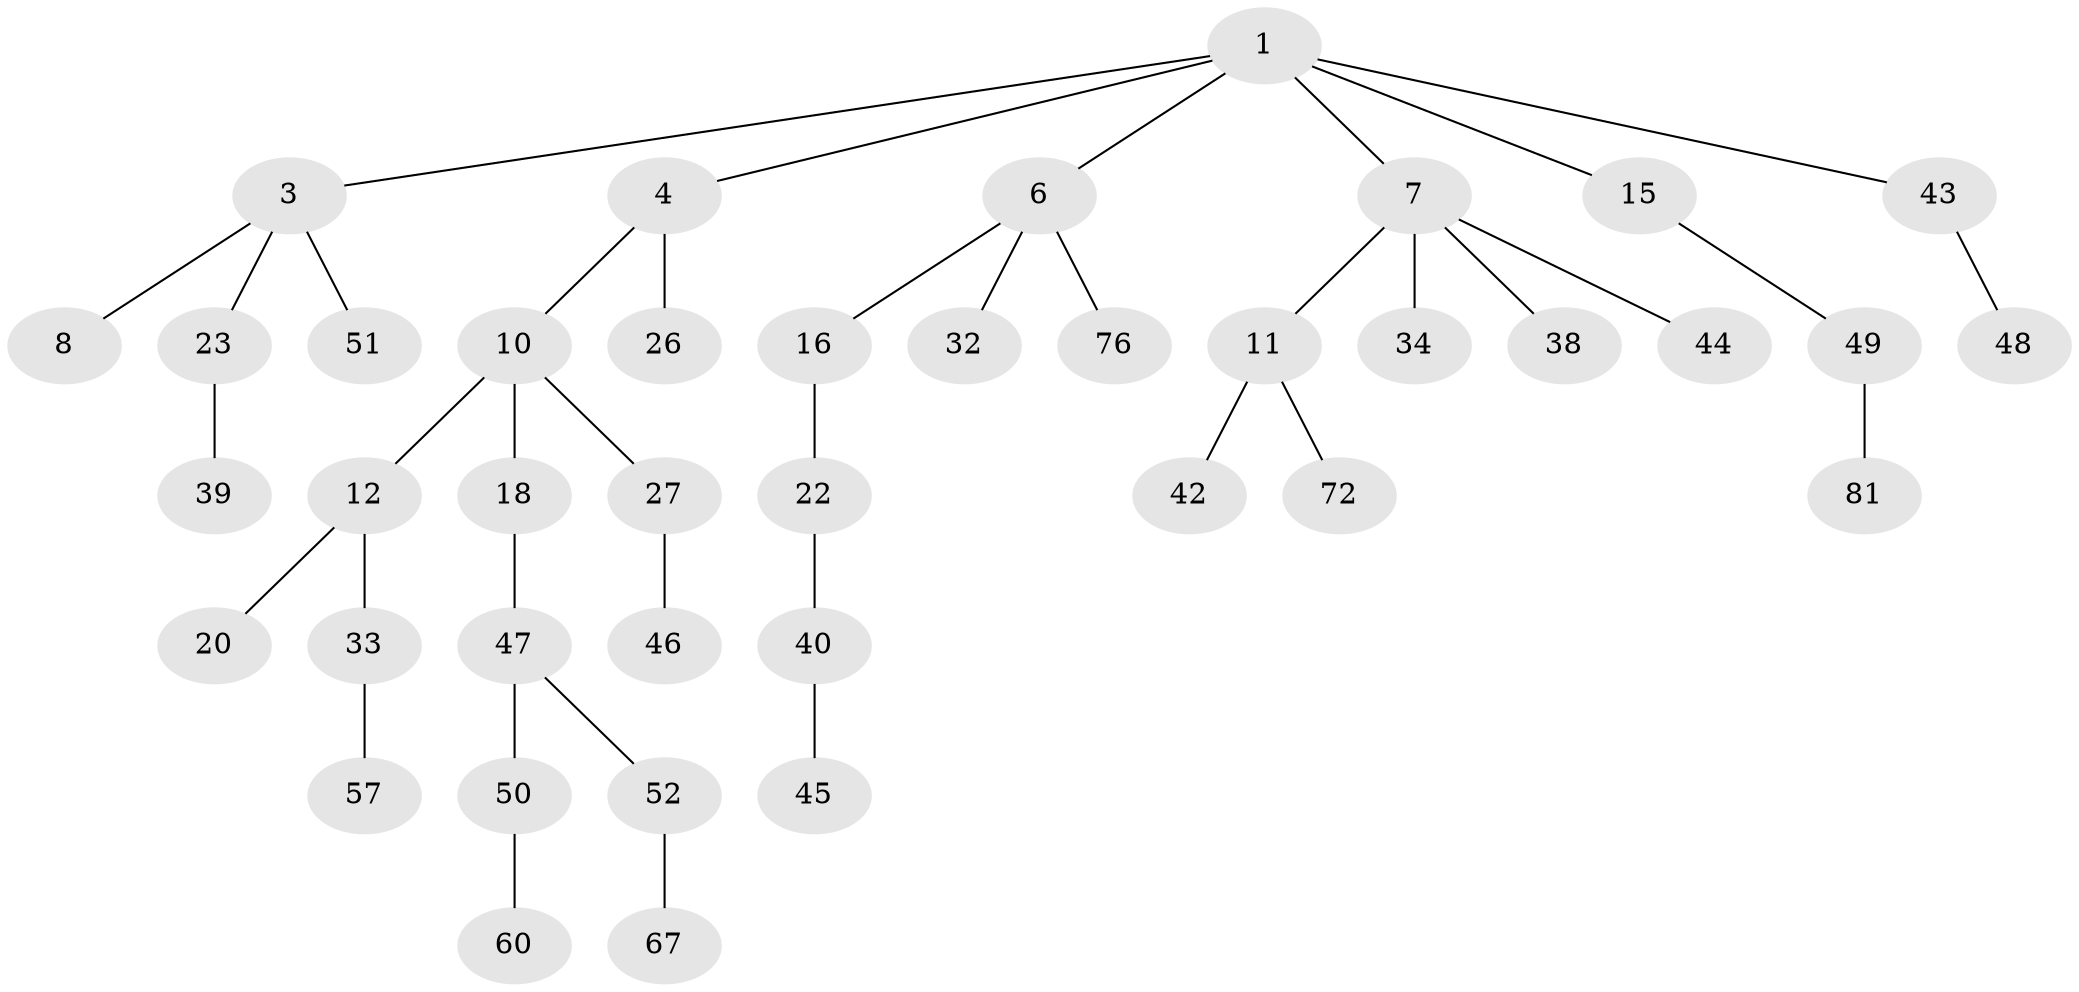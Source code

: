 // original degree distribution, {4: 0.07407407407407407, 5: 0.024691358024691357, 2: 0.345679012345679, 3: 0.12345679012345678, 6: 0.012345679012345678, 1: 0.41975308641975306}
// Generated by graph-tools (version 1.1) at 2025/19/03/04/25 18:19:06]
// undirected, 40 vertices, 39 edges
graph export_dot {
graph [start="1"]
  node [color=gray90,style=filled];
  1 [super="+2"];
  3 [super="+9"];
  4 [super="+5"];
  6 [super="+14+59"];
  7 [super="+35+21+37"];
  8 [super="+17"];
  10 [super="+24+13"];
  11 [super="+54+29"];
  12;
  15;
  16 [super="+19"];
  18;
  20;
  22 [super="+31"];
  23 [super="+36+53"];
  26;
  27;
  32 [super="+80+55"];
  33;
  34 [super="+58"];
  38 [super="+41+70"];
  39;
  40;
  42 [super="+63"];
  43 [super="+69"];
  44;
  45 [super="+78"];
  46;
  47;
  48;
  49;
  50 [super="+73+71"];
  51 [super="+56"];
  52;
  57 [super="+61+66"];
  60 [super="+62"];
  67 [super="+79"];
  72;
  76 [super="+77"];
  81;
  1 -- 3;
  1 -- 4;
  1 -- 43;
  1 -- 7;
  1 -- 6;
  1 -- 15;
  3 -- 8;
  3 -- 23;
  3 -- 51;
  4 -- 10;
  4 -- 26;
  6 -- 16;
  6 -- 32;
  6 -- 76;
  7 -- 11;
  7 -- 44;
  7 -- 34;
  7 -- 38;
  10 -- 12;
  10 -- 18;
  10 -- 27;
  11 -- 42;
  11 -- 72;
  12 -- 20;
  12 -- 33;
  15 -- 49;
  16 -- 22;
  18 -- 47;
  22 -- 40;
  23 -- 39;
  27 -- 46;
  33 -- 57;
  40 -- 45;
  43 -- 48;
  47 -- 50;
  47 -- 52;
  49 -- 81;
  50 -- 60;
  52 -- 67;
}
